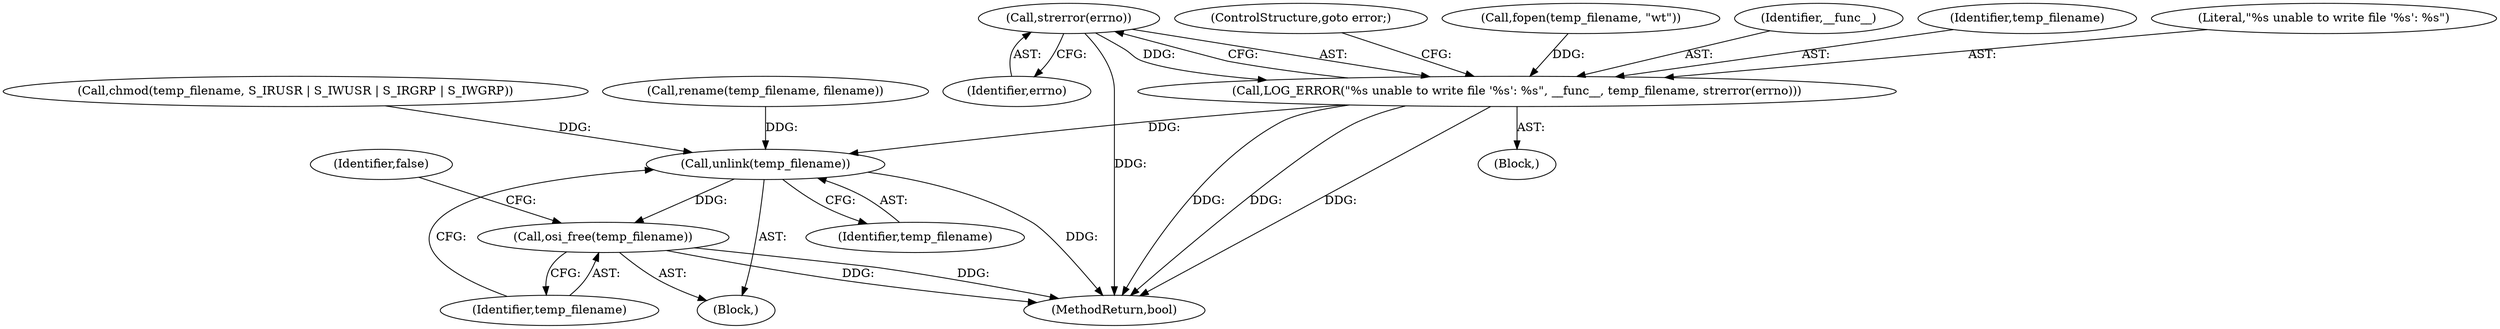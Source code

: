 digraph "0_Android_472271b153c5dc53c28beac55480a8d8434b2d5c_56@API" {
"1000154" [label="(Call,strerror(errno))"];
"1000150" [label="(Call,LOG_ERROR(\"%s unable to write file '%s': %s\", __func__, temp_filename, strerror(errno)))"];
"1000280" [label="(Call,unlink(temp_filename))"];
"1000282" [label="(Call,osi_free(temp_filename))"];
"1000150" [label="(Call,LOG_ERROR(\"%s unable to write file '%s': %s\", __func__, temp_filename, strerror(errno)))"];
"1000152" [label="(Identifier,__func__)"];
"1000143" [label="(Call,fopen(temp_filename, \"wt\"))"];
"1000241" [label="(Call,chmod(temp_filename, S_IRUSR | S_IWUSR | S_IRGRP | S_IWGRP))"];
"1000283" [label="(Identifier,temp_filename)"];
"1000286" [label="(MethodReturn,bool)"];
"1000149" [label="(Block,)"];
"1000154" [label="(Call,strerror(errno))"];
"1000151" [label="(Literal,\"%s unable to write file '%s': %s\")"];
"1000153" [label="(Identifier,temp_filename)"];
"1000103" [label="(Block,)"];
"1000282" [label="(Call,osi_free(temp_filename))"];
"1000280" [label="(Call,unlink(temp_filename))"];
"1000281" [label="(Identifier,temp_filename)"];
"1000285" [label="(Identifier,false)"];
"1000156" [label="(ControlStructure,goto error;)"];
"1000155" [label="(Identifier,errno)"];
"1000262" [label="(Call,rename(temp_filename, filename))"];
"1000154" -> "1000150"  [label="AST: "];
"1000154" -> "1000155"  [label="CFG: "];
"1000155" -> "1000154"  [label="AST: "];
"1000150" -> "1000154"  [label="CFG: "];
"1000154" -> "1000286"  [label="DDG: "];
"1000154" -> "1000150"  [label="DDG: "];
"1000150" -> "1000149"  [label="AST: "];
"1000151" -> "1000150"  [label="AST: "];
"1000152" -> "1000150"  [label="AST: "];
"1000153" -> "1000150"  [label="AST: "];
"1000156" -> "1000150"  [label="CFG: "];
"1000150" -> "1000286"  [label="DDG: "];
"1000150" -> "1000286"  [label="DDG: "];
"1000150" -> "1000286"  [label="DDG: "];
"1000143" -> "1000150"  [label="DDG: "];
"1000150" -> "1000280"  [label="DDG: "];
"1000280" -> "1000103"  [label="AST: "];
"1000280" -> "1000281"  [label="CFG: "];
"1000281" -> "1000280"  [label="AST: "];
"1000283" -> "1000280"  [label="CFG: "];
"1000280" -> "1000286"  [label="DDG: "];
"1000262" -> "1000280"  [label="DDG: "];
"1000241" -> "1000280"  [label="DDG: "];
"1000280" -> "1000282"  [label="DDG: "];
"1000282" -> "1000103"  [label="AST: "];
"1000282" -> "1000283"  [label="CFG: "];
"1000283" -> "1000282"  [label="AST: "];
"1000285" -> "1000282"  [label="CFG: "];
"1000282" -> "1000286"  [label="DDG: "];
"1000282" -> "1000286"  [label="DDG: "];
}
